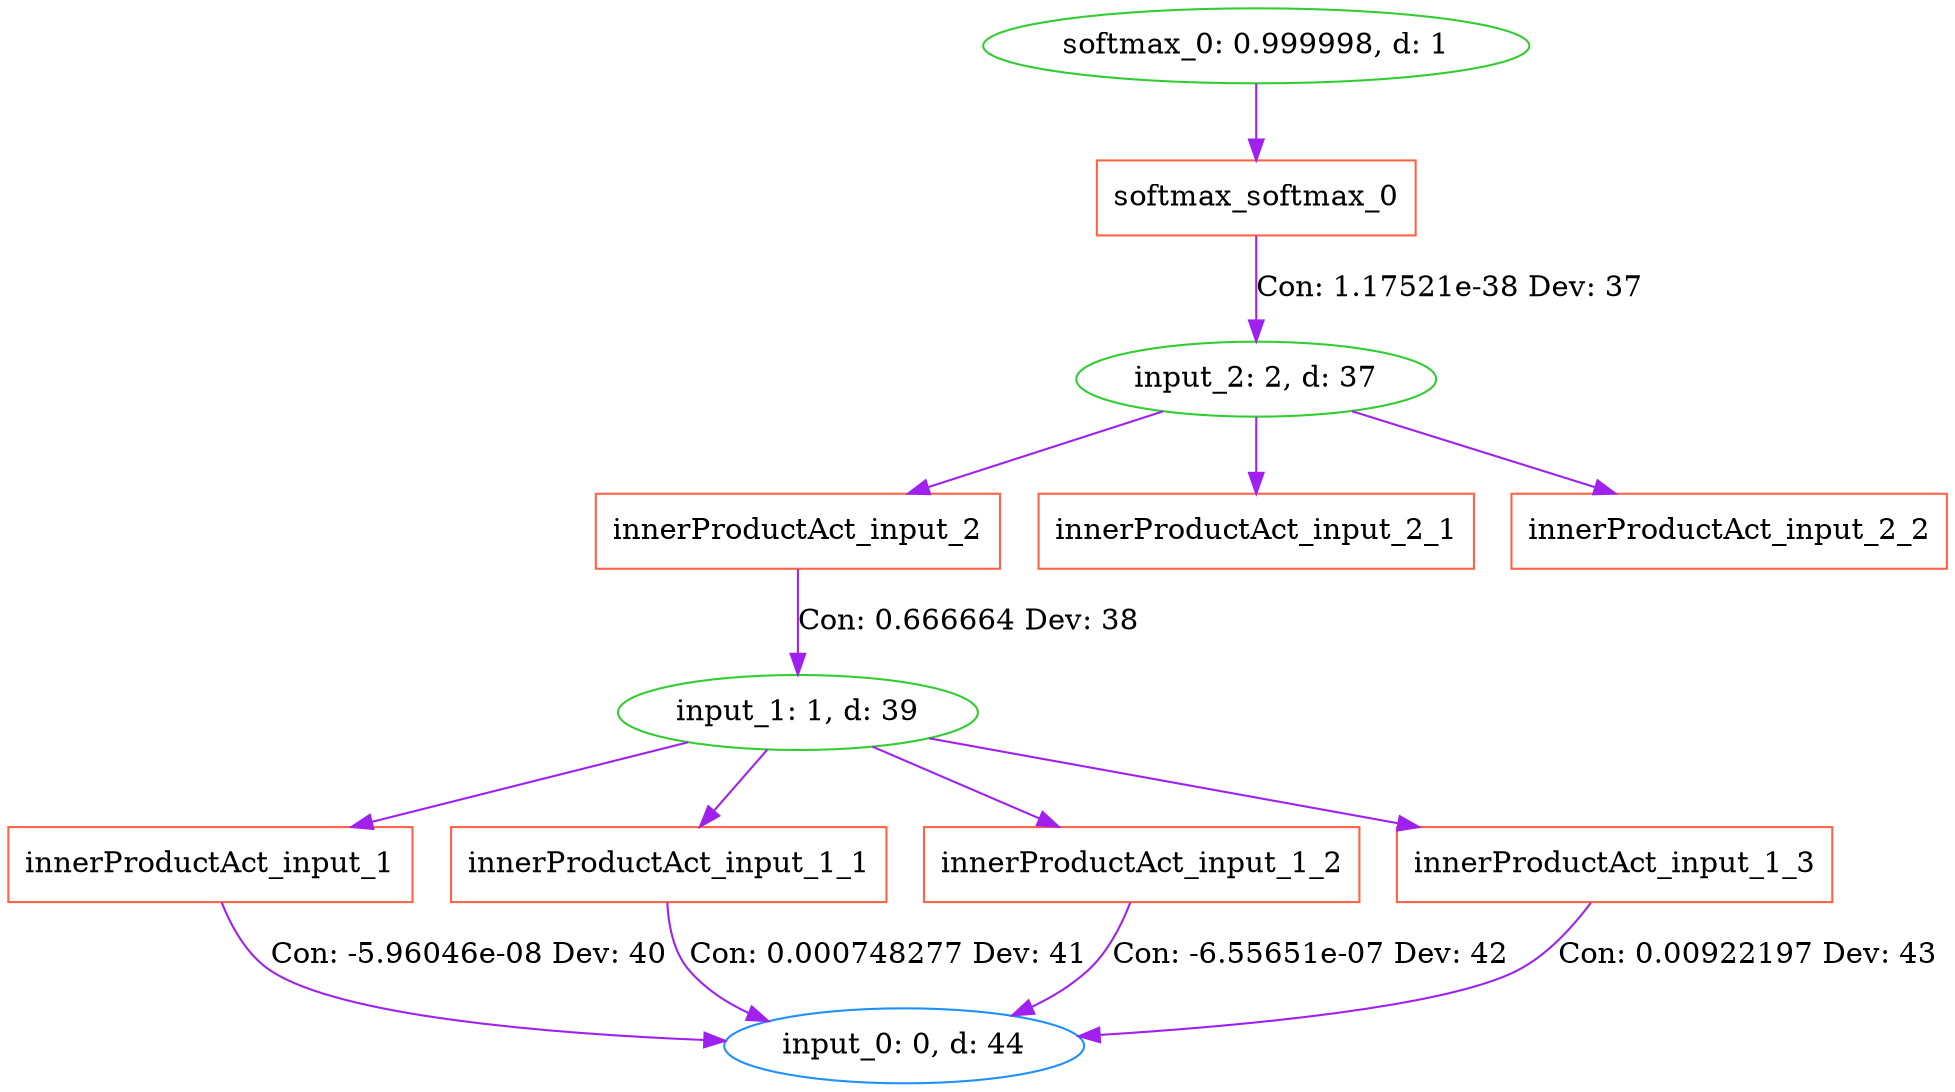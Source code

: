 digraph G {
0 [label="softmax_0: 0.999998, d: 1", shape=oval, color=limegreen];
1 [label="softmax_softmax_0", shape=box, color=tomato];
2 [label="input_2: 2, d: 37", shape=oval, color=limegreen];
3 [label="innerProductAct_input_2", shape=box, color=tomato];
4 [label="input_1: 1, d: 39", shape=oval, color=limegreen];
5 [label="innerProductAct_input_1", shape=box, color=tomato];
6 [label="input_0: 0, d: 44", shape=oval, color=dodgerblue];
7 [label="innerProductAct_input_1_1", shape=box, color=tomato];
8 [label="innerProductAct_input_1_2", shape=box, color=tomato];
9 [label="innerProductAct_input_1_3", shape=box, color=tomato];
10 [label="innerProductAct_input_2_1", shape=box, color=tomato];
11 [label="innerProductAct_input_2_2", shape=box, color=tomato];
0->1  [color=purple]
 [label=""];
1->2  [color=purple]
 [label="Con: 1.17521e-38 Dev: 37"];
2->3  [color=purple]
 [label=""];
4->5  [color=purple]
 [label=""];
4->7  [color=purple]
 [label=""];
4->8  [color=purple]
 [label=""];
4->9  [color=purple]
 [label=""];
2->10  [color=purple]
 [label=""];
2->11  [color=purple]
 [label=""];
3->4  [color=purple]
 [label="Con: 0.666664 Dev: 38"];
5->6  [color=purple]
 [label="Con: -5.96046e-08 Dev: 40"];
7->6  [color=purple]
 [label="Con: 0.000748277 Dev: 41"];
8->6  [color=purple]
 [label="Con: -6.55651e-07 Dev: 42"];
9->6  [color=purple]
 [label="Con: 0.00922197 Dev: 43"];
}
